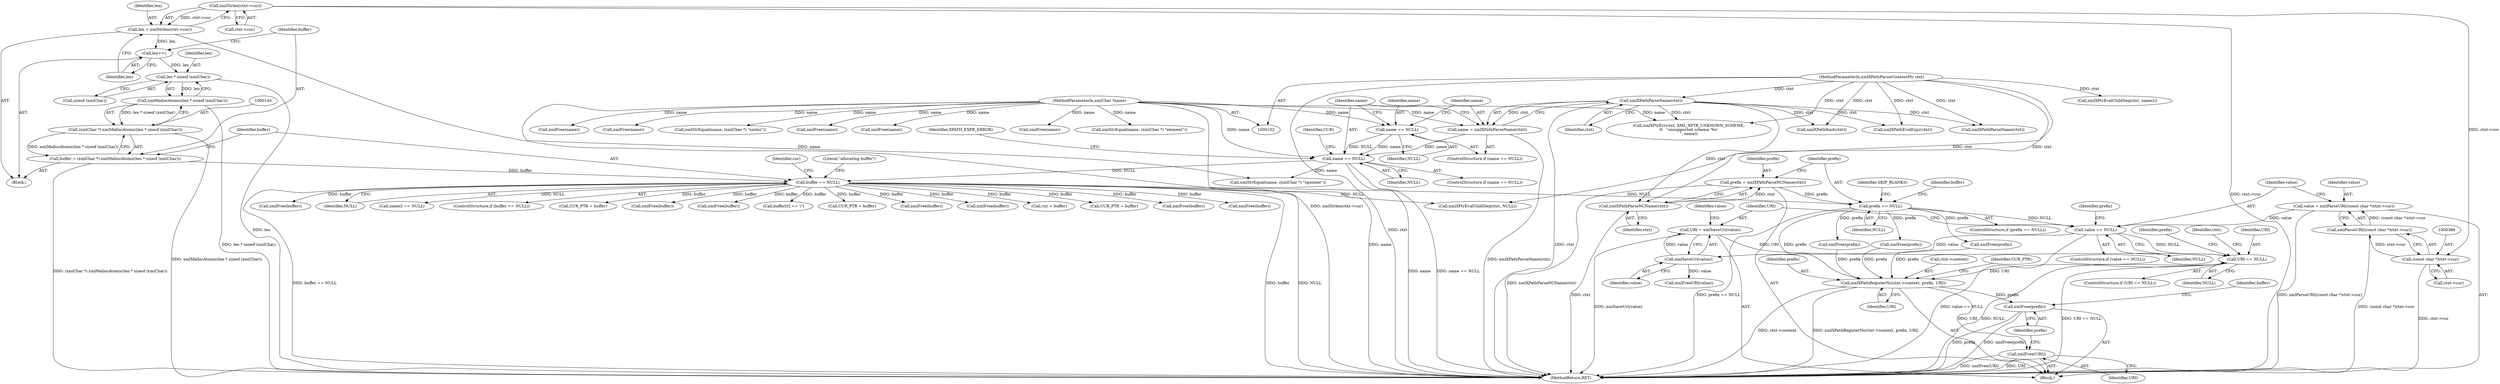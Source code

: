digraph "0_Chrome_4c46d7a5b0af9b7d320e709291b270ab7cf07e83@pointer" {
"1000403" [label="(Call,URI = xmlSaveUri(value))"];
"1000405" [label="(Call,xmlSaveUri(value))"];
"1000391" [label="(Call,value == NULL)"];
"1000382" [label="(Call,value = xmlParseURI((const char *)ctxt->cur))"];
"1000384" [label="(Call,xmlParseURI((const char *)ctxt->cur))"];
"1000385" [label="(Call,(const char *)ctxt->cur)"];
"1000136" [label="(Call,xmlStrlen(ctxt->cur))"];
"1000356" [label="(Call,prefix == NULL)"];
"1000351" [label="(Call,prefix = xmlXPathParseNCName(ctxt))"];
"1000353" [label="(Call,xmlXPathParseNCName(ctxt))"];
"1000116" [label="(Call,xmlXPathParseName(ctxt))"];
"1000103" [label="(MethodParameterIn,xmlXPathParserContextPtr ctxt)"];
"1000152" [label="(Call,buffer == NULL)"];
"1000142" [label="(Call,buffer = (xmlChar *) xmlMallocAtomic(len * sizeof (xmlChar)))"];
"1000144" [label="(Call,(xmlChar *) xmlMallocAtomic(len * sizeof (xmlChar)))"];
"1000146" [label="(Call,xmlMallocAtomic(len * sizeof (xmlChar)))"];
"1000147" [label="(Call,len * sizeof (xmlChar))"];
"1000140" [label="(Call,len++)"];
"1000134" [label="(Call,len = xmlStrlen(ctxt->cur))"];
"1000119" [label="(Call,name == NULL)"];
"1000114" [label="(Call,name = xmlXPathParseName(ctxt))"];
"1000104" [label="(MethodParameterIn,xmlChar *name)"];
"1000111" [label="(Call,name == NULL)"];
"1000410" [label="(Call,URI == NULL)"];
"1000422" [label="(Call,xmlXPathRegisterNs(ctxt->context, prefix, URI))"];
"1000431" [label="(Call,xmlFree(URI))"];
"1000433" [label="(Call,xmlFree(prefix))"];
"1000432" [label="(Identifier,URI)"];
"1000120" [label="(Identifier,name)"];
"1000422" [label="(Call,xmlXPathRegisterNs(ctxt->context, prefix, URI))"];
"1000351" [label="(Call,prefix = xmlXPathParseNCName(ctxt))"];
"1000433" [label="(Call,xmlFree(prefix))"];
"1000141" [label="(Identifier,len)"];
"1000160" [label="(Identifier,cur)"];
"1000387" [label="(Call,ctxt->cur)"];
"1000327" [label="(Call,xmlXPtrEvalChildSeq(ctxt, name2))"];
"1000353" [label="(Call,xmlXPathParseNCName(ctxt))"];
"1000152" [label="(Call,buffer == NULL)"];
"1000355" [label="(ControlStructure,if (prefix == NULL))"];
"1000406" [label="(Identifier,value)"];
"1000415" [label="(Identifier,prefix)"];
"1000157" [label="(Literal,\"allocating buffer\")"];
"1000356" [label="(Call,prefix == NULL)"];
"1000431" [label="(Call,xmlFree(URI))"];
"1000159" [label="(Call,cur = buffer)"];
"1000335" [label="(Call,xmlStrEqual(name, (xmlChar *) \"xmlns\"))"];
"1000390" [label="(ControlStructure,if (value == NULL))"];
"1000352" [label="(Identifier,prefix)"];
"1000354" [label="(Identifier,ctxt)"];
"1000405" [label="(Call,xmlSaveUri(value))"];
"1000434" [label="(Identifier,prefix)"];
"1000154" [label="(Identifier,NULL)"];
"1000140" [label="(Call,len++)"];
"1000348" [label="(Call,CUR_PTR = buffer)"];
"1000103" [label="(MethodParameterIn,xmlXPathParserContextPtr ctxt)"];
"1000382" [label="(Call,value = xmlParseURI((const char *)ctxt->cur))"];
"1000427" [label="(Identifier,URI)"];
"1000117" [label="(Identifier,ctxt)"];
"1000409" [label="(ControlStructure,if (URI == NULL))"];
"1000361" [label="(Identifier,buffer)"];
"1000137" [label="(Call,ctxt->cur)"];
"1000372" [label="(Call,xmlFree(prefix))"];
"1000362" [label="(Call,xmlFree(name))"];
"1000147" [label="(Call,len * sizeof (xmlChar))"];
"1000146" [label="(Call,xmlMallocAtomic(len * sizeof (xmlChar)))"];
"1000323" [label="(Call,xmlFree(buffer))"];
"1000414" [label="(Call,xmlFree(prefix))"];
"1000306" [label="(Call,xmlXPtrEvalChildSeq(ctxt, NULL))"];
"1000408" [label="(Identifier,value)"];
"1000304" [label="(Call,xmlXPathRoot(ctxt))"];
"1000143" [label="(Identifier,buffer)"];
"1000360" [label="(Call,xmlFree(buffer))"];
"1000115" [label="(Identifier,name)"];
"1000384" [label="(Call,xmlParseURI((const char *)ctxt->cur))"];
"1000416" [label="(Call,xmlFree(buffer))"];
"1000437" [label="(Call,xmlXPtrErr(ctxt, XML_XPTR_UNKNOWN_SCHEME,\n\t\t   \"unsupported scheme '%s'\n\", name))"];
"1000376" [label="(Call,xmlFree(name))"];
"1000113" [label="(Identifier,NULL)"];
"1000134" [label="(Call,len = xmlStrlen(ctxt->cur))"];
"1000357" [label="(Identifier,prefix)"];
"1000385" [label="(Call,(const char *)ctxt->cur)"];
"1000236" [label="(Call,xmlStrEqual(name, (xmlChar *) \"xpointer\"))"];
"1000423" [label="(Call,ctxt->context)"];
"1000144" [label="(Call,(xmlChar *) xmlMallocAtomic(len * sizeof (xmlChar)))"];
"1000399" [label="(Call,xmlFree(name))"];
"1000316" [label="(Call,name2 == NULL)"];
"1000283" [label="(Call,xmlStrEqual(name, (xmlChar *) \"element\"))"];
"1000151" [label="(ControlStructure,if (buffer == NULL))"];
"1000126" [label="(Identifier,CUR)"];
"1000153" [label="(Identifier,buffer)"];
"1000443" [label="(Identifier,buffer)"];
"1000294" [label="(Call,CUR_PTR = buffer)"];
"1000446" [label="(MethodReturn,RET)"];
"1000383" [label="(Identifier,value)"];
"1000340" [label="(Block,)"];
"1000412" [label="(Identifier,NULL)"];
"1000231" [label="(Call,xmlFree(buffer))"];
"1000112" [label="(Identifier,name)"];
"1000105" [label="(Block,)"];
"1000424" [label="(Identifier,ctxt)"];
"1000391" [label="(Call,value == NULL)"];
"1000429" [label="(Identifier,CUR_PTR)"];
"1000444" [label="(Call,xmlFree(name))"];
"1000104" [label="(MethodParameterIn,xmlChar *name)"];
"1000397" [label="(Call,xmlFree(buffer))"];
"1000148" [label="(Identifier,len)"];
"1000123" [label="(Identifier,XPATH_EXPR_ERROR)"];
"1000298" [label="(Call,buffer[0] == '/')"];
"1000111" [label="(Call,name == NULL)"];
"1000246" [label="(Call,CUR_PTR = buffer)"];
"1000142" [label="(Call,buffer = (xmlChar *) xmlMallocAtomic(len * sizeof (xmlChar)))"];
"1000135" [label="(Identifier,len)"];
"1000403" [label="(Call,URI = xmlSaveUri(value))"];
"1000404" [label="(Identifier,URI)"];
"1000149" [label="(Call,sizeof (xmlChar))"];
"1000121" [label="(Identifier,NULL)"];
"1000442" [label="(Call,xmlFree(buffer))"];
"1000276" [label="(Call,xmlXPathEvalExpr(ctxt))"];
"1000118" [label="(ControlStructure,if (name == NULL))"];
"1000396" [label="(Identifier,prefix)"];
"1000393" [label="(Identifier,NULL)"];
"1000392" [label="(Identifier,value)"];
"1000119" [label="(Call,name == NULL)"];
"1000374" [label="(Call,xmlFree(buffer))"];
"1000410" [label="(Call,URI == NULL)"];
"1000114" [label="(Call,name = xmlXPathParseName(ctxt))"];
"1000358" [label="(Identifier,NULL)"];
"1000395" [label="(Call,xmlFree(prefix))"];
"1000313" [label="(Call,xmlXPathParseName(ctxt))"];
"1000418" [label="(Call,xmlFree(name))"];
"1000407" [label="(Call,xmlFreeURI(value))"];
"1000136" [label="(Call,xmlStrlen(ctxt->cur))"];
"1000116" [label="(Call,xmlXPathParseName(ctxt))"];
"1000426" [label="(Identifier,prefix)"];
"1000366" [label="(Identifier,SKIP_BLANKS)"];
"1000411" [label="(Identifier,URI)"];
"1000110" [label="(ControlStructure,if (name == NULL))"];
"1000403" -> "1000340"  [label="AST: "];
"1000403" -> "1000405"  [label="CFG: "];
"1000404" -> "1000403"  [label="AST: "];
"1000405" -> "1000403"  [label="AST: "];
"1000408" -> "1000403"  [label="CFG: "];
"1000403" -> "1000446"  [label="DDG: xmlSaveUri(value)"];
"1000405" -> "1000403"  [label="DDG: value"];
"1000403" -> "1000410"  [label="DDG: URI"];
"1000405" -> "1000406"  [label="CFG: "];
"1000406" -> "1000405"  [label="AST: "];
"1000391" -> "1000405"  [label="DDG: value"];
"1000405" -> "1000407"  [label="DDG: value"];
"1000391" -> "1000390"  [label="AST: "];
"1000391" -> "1000393"  [label="CFG: "];
"1000392" -> "1000391"  [label="AST: "];
"1000393" -> "1000391"  [label="AST: "];
"1000396" -> "1000391"  [label="CFG: "];
"1000404" -> "1000391"  [label="CFG: "];
"1000391" -> "1000446"  [label="DDG: value == NULL"];
"1000382" -> "1000391"  [label="DDG: value"];
"1000356" -> "1000391"  [label="DDG: NULL"];
"1000391" -> "1000410"  [label="DDG: NULL"];
"1000382" -> "1000340"  [label="AST: "];
"1000382" -> "1000384"  [label="CFG: "];
"1000383" -> "1000382"  [label="AST: "];
"1000384" -> "1000382"  [label="AST: "];
"1000392" -> "1000382"  [label="CFG: "];
"1000382" -> "1000446"  [label="DDG: xmlParseURI((const char *)ctxt->cur)"];
"1000384" -> "1000382"  [label="DDG: (const char *)ctxt->cur"];
"1000384" -> "1000385"  [label="CFG: "];
"1000385" -> "1000384"  [label="AST: "];
"1000384" -> "1000446"  [label="DDG: (const char *)ctxt->cur"];
"1000385" -> "1000384"  [label="DDG: ctxt->cur"];
"1000385" -> "1000387"  [label="CFG: "];
"1000386" -> "1000385"  [label="AST: "];
"1000387" -> "1000385"  [label="AST: "];
"1000385" -> "1000446"  [label="DDG: ctxt->cur"];
"1000136" -> "1000385"  [label="DDG: ctxt->cur"];
"1000136" -> "1000134"  [label="AST: "];
"1000136" -> "1000137"  [label="CFG: "];
"1000137" -> "1000136"  [label="AST: "];
"1000134" -> "1000136"  [label="CFG: "];
"1000136" -> "1000446"  [label="DDG: ctxt->cur"];
"1000136" -> "1000134"  [label="DDG: ctxt->cur"];
"1000356" -> "1000355"  [label="AST: "];
"1000356" -> "1000358"  [label="CFG: "];
"1000357" -> "1000356"  [label="AST: "];
"1000358" -> "1000356"  [label="AST: "];
"1000361" -> "1000356"  [label="CFG: "];
"1000366" -> "1000356"  [label="CFG: "];
"1000356" -> "1000446"  [label="DDG: prefix == NULL"];
"1000351" -> "1000356"  [label="DDG: prefix"];
"1000152" -> "1000356"  [label="DDG: NULL"];
"1000356" -> "1000372"  [label="DDG: prefix"];
"1000356" -> "1000395"  [label="DDG: prefix"];
"1000356" -> "1000414"  [label="DDG: prefix"];
"1000356" -> "1000422"  [label="DDG: prefix"];
"1000351" -> "1000340"  [label="AST: "];
"1000351" -> "1000353"  [label="CFG: "];
"1000352" -> "1000351"  [label="AST: "];
"1000353" -> "1000351"  [label="AST: "];
"1000357" -> "1000351"  [label="CFG: "];
"1000351" -> "1000446"  [label="DDG: xmlXPathParseNCName(ctxt)"];
"1000353" -> "1000351"  [label="DDG: ctxt"];
"1000353" -> "1000354"  [label="CFG: "];
"1000354" -> "1000353"  [label="AST: "];
"1000353" -> "1000446"  [label="DDG: ctxt"];
"1000116" -> "1000353"  [label="DDG: ctxt"];
"1000103" -> "1000353"  [label="DDG: ctxt"];
"1000116" -> "1000114"  [label="AST: "];
"1000116" -> "1000117"  [label="CFG: "];
"1000117" -> "1000116"  [label="AST: "];
"1000114" -> "1000116"  [label="CFG: "];
"1000116" -> "1000446"  [label="DDG: ctxt"];
"1000116" -> "1000114"  [label="DDG: ctxt"];
"1000103" -> "1000116"  [label="DDG: ctxt"];
"1000116" -> "1000276"  [label="DDG: ctxt"];
"1000116" -> "1000304"  [label="DDG: ctxt"];
"1000116" -> "1000313"  [label="DDG: ctxt"];
"1000116" -> "1000437"  [label="DDG: ctxt"];
"1000103" -> "1000102"  [label="AST: "];
"1000103" -> "1000446"  [label="DDG: ctxt"];
"1000103" -> "1000276"  [label="DDG: ctxt"];
"1000103" -> "1000304"  [label="DDG: ctxt"];
"1000103" -> "1000306"  [label="DDG: ctxt"];
"1000103" -> "1000313"  [label="DDG: ctxt"];
"1000103" -> "1000327"  [label="DDG: ctxt"];
"1000103" -> "1000437"  [label="DDG: ctxt"];
"1000152" -> "1000151"  [label="AST: "];
"1000152" -> "1000154"  [label="CFG: "];
"1000153" -> "1000152"  [label="AST: "];
"1000154" -> "1000152"  [label="AST: "];
"1000157" -> "1000152"  [label="CFG: "];
"1000160" -> "1000152"  [label="CFG: "];
"1000152" -> "1000446"  [label="DDG: buffer == NULL"];
"1000152" -> "1000446"  [label="DDG: buffer"];
"1000152" -> "1000446"  [label="DDG: NULL"];
"1000142" -> "1000152"  [label="DDG: buffer"];
"1000119" -> "1000152"  [label="DDG: NULL"];
"1000152" -> "1000159"  [label="DDG: buffer"];
"1000152" -> "1000231"  [label="DDG: buffer"];
"1000152" -> "1000246"  [label="DDG: buffer"];
"1000152" -> "1000294"  [label="DDG: buffer"];
"1000152" -> "1000298"  [label="DDG: buffer"];
"1000152" -> "1000306"  [label="DDG: NULL"];
"1000152" -> "1000316"  [label="DDG: NULL"];
"1000152" -> "1000323"  [label="DDG: buffer"];
"1000152" -> "1000348"  [label="DDG: buffer"];
"1000152" -> "1000360"  [label="DDG: buffer"];
"1000152" -> "1000374"  [label="DDG: buffer"];
"1000152" -> "1000397"  [label="DDG: buffer"];
"1000152" -> "1000416"  [label="DDG: buffer"];
"1000152" -> "1000442"  [label="DDG: buffer"];
"1000142" -> "1000105"  [label="AST: "];
"1000142" -> "1000144"  [label="CFG: "];
"1000143" -> "1000142"  [label="AST: "];
"1000144" -> "1000142"  [label="AST: "];
"1000153" -> "1000142"  [label="CFG: "];
"1000142" -> "1000446"  [label="DDG: (xmlChar *) xmlMallocAtomic(len * sizeof (xmlChar))"];
"1000144" -> "1000142"  [label="DDG: xmlMallocAtomic(len * sizeof (xmlChar))"];
"1000144" -> "1000146"  [label="CFG: "];
"1000145" -> "1000144"  [label="AST: "];
"1000146" -> "1000144"  [label="AST: "];
"1000144" -> "1000446"  [label="DDG: xmlMallocAtomic(len * sizeof (xmlChar))"];
"1000146" -> "1000144"  [label="DDG: len * sizeof (xmlChar)"];
"1000146" -> "1000147"  [label="CFG: "];
"1000147" -> "1000146"  [label="AST: "];
"1000146" -> "1000446"  [label="DDG: len * sizeof (xmlChar)"];
"1000147" -> "1000146"  [label="DDG: len"];
"1000147" -> "1000149"  [label="CFG: "];
"1000148" -> "1000147"  [label="AST: "];
"1000149" -> "1000147"  [label="AST: "];
"1000147" -> "1000446"  [label="DDG: len"];
"1000140" -> "1000147"  [label="DDG: len"];
"1000140" -> "1000105"  [label="AST: "];
"1000140" -> "1000141"  [label="CFG: "];
"1000141" -> "1000140"  [label="AST: "];
"1000143" -> "1000140"  [label="CFG: "];
"1000134" -> "1000140"  [label="DDG: len"];
"1000134" -> "1000105"  [label="AST: "];
"1000135" -> "1000134"  [label="AST: "];
"1000141" -> "1000134"  [label="CFG: "];
"1000134" -> "1000446"  [label="DDG: xmlStrlen(ctxt->cur)"];
"1000119" -> "1000118"  [label="AST: "];
"1000119" -> "1000121"  [label="CFG: "];
"1000120" -> "1000119"  [label="AST: "];
"1000121" -> "1000119"  [label="AST: "];
"1000123" -> "1000119"  [label="CFG: "];
"1000126" -> "1000119"  [label="CFG: "];
"1000119" -> "1000446"  [label="DDG: name"];
"1000119" -> "1000446"  [label="DDG: name == NULL"];
"1000114" -> "1000119"  [label="DDG: name"];
"1000111" -> "1000119"  [label="DDG: name"];
"1000111" -> "1000119"  [label="DDG: NULL"];
"1000104" -> "1000119"  [label="DDG: name"];
"1000119" -> "1000236"  [label="DDG: name"];
"1000114" -> "1000110"  [label="AST: "];
"1000115" -> "1000114"  [label="AST: "];
"1000120" -> "1000114"  [label="CFG: "];
"1000114" -> "1000446"  [label="DDG: xmlXPathParseName(ctxt)"];
"1000104" -> "1000114"  [label="DDG: name"];
"1000104" -> "1000102"  [label="AST: "];
"1000104" -> "1000446"  [label="DDG: name"];
"1000104" -> "1000111"  [label="DDG: name"];
"1000104" -> "1000236"  [label="DDG: name"];
"1000104" -> "1000283"  [label="DDG: name"];
"1000104" -> "1000335"  [label="DDG: name"];
"1000104" -> "1000362"  [label="DDG: name"];
"1000104" -> "1000376"  [label="DDG: name"];
"1000104" -> "1000399"  [label="DDG: name"];
"1000104" -> "1000418"  [label="DDG: name"];
"1000104" -> "1000437"  [label="DDG: name"];
"1000104" -> "1000444"  [label="DDG: name"];
"1000111" -> "1000110"  [label="AST: "];
"1000111" -> "1000113"  [label="CFG: "];
"1000112" -> "1000111"  [label="AST: "];
"1000113" -> "1000111"  [label="AST: "];
"1000115" -> "1000111"  [label="CFG: "];
"1000120" -> "1000111"  [label="CFG: "];
"1000410" -> "1000409"  [label="AST: "];
"1000410" -> "1000412"  [label="CFG: "];
"1000411" -> "1000410"  [label="AST: "];
"1000412" -> "1000410"  [label="AST: "];
"1000415" -> "1000410"  [label="CFG: "];
"1000424" -> "1000410"  [label="CFG: "];
"1000410" -> "1000446"  [label="DDG: NULL"];
"1000410" -> "1000446"  [label="DDG: URI == NULL"];
"1000410" -> "1000422"  [label="DDG: URI"];
"1000422" -> "1000340"  [label="AST: "];
"1000422" -> "1000427"  [label="CFG: "];
"1000423" -> "1000422"  [label="AST: "];
"1000426" -> "1000422"  [label="AST: "];
"1000427" -> "1000422"  [label="AST: "];
"1000429" -> "1000422"  [label="CFG: "];
"1000422" -> "1000446"  [label="DDG: ctxt->context"];
"1000422" -> "1000446"  [label="DDG: xmlXPathRegisterNs(ctxt->context, prefix, URI)"];
"1000395" -> "1000422"  [label="DDG: prefix"];
"1000372" -> "1000422"  [label="DDG: prefix"];
"1000414" -> "1000422"  [label="DDG: prefix"];
"1000422" -> "1000431"  [label="DDG: URI"];
"1000422" -> "1000433"  [label="DDG: prefix"];
"1000431" -> "1000340"  [label="AST: "];
"1000431" -> "1000432"  [label="CFG: "];
"1000432" -> "1000431"  [label="AST: "];
"1000434" -> "1000431"  [label="CFG: "];
"1000431" -> "1000446"  [label="DDG: URI"];
"1000431" -> "1000446"  [label="DDG: xmlFree(URI)"];
"1000433" -> "1000340"  [label="AST: "];
"1000433" -> "1000434"  [label="CFG: "];
"1000434" -> "1000433"  [label="AST: "];
"1000443" -> "1000433"  [label="CFG: "];
"1000433" -> "1000446"  [label="DDG: prefix"];
"1000433" -> "1000446"  [label="DDG: xmlFree(prefix)"];
}
